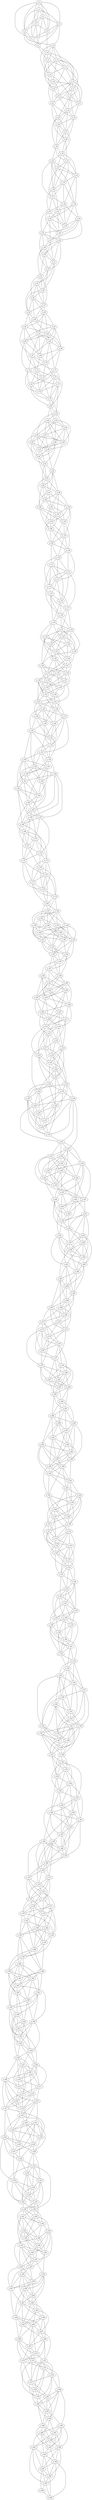 graph grafoBarabasi_500_7  {
n_0;
n_1;
n_2;
n_3;
n_4;
n_5;
n_6;
n_7;
n_8;
n_9;
n_10;
n_11;
n_12;
n_13;
n_14;
n_15;
n_16;
n_17;
n_18;
n_19;
n_20;
n_21;
n_22;
n_23;
n_24;
n_25;
n_26;
n_27;
n_28;
n_29;
n_30;
n_31;
n_32;
n_33;
n_34;
n_35;
n_36;
n_37;
n_38;
n_39;
n_40;
n_41;
n_42;
n_43;
n_44;
n_45;
n_46;
n_47;
n_48;
n_49;
n_50;
n_51;
n_52;
n_53;
n_54;
n_55;
n_56;
n_57;
n_58;
n_59;
n_60;
n_61;
n_62;
n_63;
n_64;
n_65;
n_66;
n_67;
n_68;
n_69;
n_70;
n_71;
n_72;
n_73;
n_74;
n_75;
n_76;
n_77;
n_78;
n_79;
n_80;
n_81;
n_82;
n_83;
n_84;
n_85;
n_86;
n_87;
n_88;
n_89;
n_90;
n_91;
n_92;
n_93;
n_94;
n_95;
n_96;
n_97;
n_98;
n_99;
n_100;
n_101;
n_102;
n_103;
n_104;
n_105;
n_106;
n_107;
n_108;
n_109;
n_110;
n_111;
n_112;
n_113;
n_114;
n_115;
n_116;
n_117;
n_118;
n_119;
n_120;
n_121;
n_122;
n_123;
n_124;
n_125;
n_126;
n_127;
n_128;
n_129;
n_130;
n_131;
n_132;
n_133;
n_134;
n_135;
n_136;
n_137;
n_138;
n_139;
n_140;
n_141;
n_142;
n_143;
n_144;
n_145;
n_146;
n_147;
n_148;
n_149;
n_150;
n_151;
n_152;
n_153;
n_154;
n_155;
n_156;
n_157;
n_158;
n_159;
n_160;
n_161;
n_162;
n_163;
n_164;
n_165;
n_166;
n_167;
n_168;
n_169;
n_170;
n_171;
n_172;
n_173;
n_174;
n_175;
n_176;
n_177;
n_178;
n_179;
n_180;
n_181;
n_182;
n_183;
n_184;
n_185;
n_186;
n_187;
n_188;
n_189;
n_190;
n_191;
n_192;
n_193;
n_194;
n_195;
n_196;
n_197;
n_198;
n_199;
n_200;
n_201;
n_202;
n_203;
n_204;
n_205;
n_206;
n_207;
n_208;
n_209;
n_210;
n_211;
n_212;
n_213;
n_214;
n_215;
n_216;
n_217;
n_218;
n_219;
n_220;
n_221;
n_222;
n_223;
n_224;
n_225;
n_226;
n_227;
n_228;
n_229;
n_230;
n_231;
n_232;
n_233;
n_234;
n_235;
n_236;
n_237;
n_238;
n_239;
n_240;
n_241;
n_242;
n_243;
n_244;
n_245;
n_246;
n_247;
n_248;
n_249;
n_250;
n_251;
n_252;
n_253;
n_254;
n_255;
n_256;
n_257;
n_258;
n_259;
n_260;
n_261;
n_262;
n_263;
n_264;
n_265;
n_266;
n_267;
n_268;
n_269;
n_270;
n_271;
n_272;
n_273;
n_274;
n_275;
n_276;
n_277;
n_278;
n_279;
n_280;
n_281;
n_282;
n_283;
n_284;
n_285;
n_286;
n_287;
n_288;
n_289;
n_290;
n_291;
n_292;
n_293;
n_294;
n_295;
n_296;
n_297;
n_298;
n_299;
n_300;
n_301;
n_302;
n_303;
n_304;
n_305;
n_306;
n_307;
n_308;
n_309;
n_310;
n_311;
n_312;
n_313;
n_314;
n_315;
n_316;
n_317;
n_318;
n_319;
n_320;
n_321;
n_322;
n_323;
n_324;
n_325;
n_326;
n_327;
n_328;
n_329;
n_330;
n_331;
n_332;
n_333;
n_334;
n_335;
n_336;
n_337;
n_338;
n_339;
n_340;
n_341;
n_342;
n_343;
n_344;
n_345;
n_346;
n_347;
n_348;
n_349;
n_350;
n_351;
n_352;
n_353;
n_354;
n_355;
n_356;
n_357;
n_358;
n_359;
n_360;
n_361;
n_362;
n_363;
n_364;
n_365;
n_366;
n_367;
n_368;
n_369;
n_370;
n_371;
n_372;
n_373;
n_374;
n_375;
n_376;
n_377;
n_378;
n_379;
n_380;
n_381;
n_382;
n_383;
n_384;
n_385;
n_386;
n_387;
n_388;
n_389;
n_390;
n_391;
n_392;
n_393;
n_394;
n_395;
n_396;
n_397;
n_398;
n_399;
n_400;
n_401;
n_402;
n_403;
n_404;
n_405;
n_406;
n_407;
n_408;
n_409;
n_410;
n_411;
n_412;
n_413;
n_414;
n_415;
n_416;
n_417;
n_418;
n_419;
n_420;
n_421;
n_422;
n_423;
n_424;
n_425;
n_426;
n_427;
n_428;
n_429;
n_430;
n_431;
n_432;
n_433;
n_434;
n_435;
n_436;
n_437;
n_438;
n_439;
n_440;
n_441;
n_442;
n_443;
n_444;
n_445;
n_446;
n_447;
n_448;
n_449;
n_450;
n_451;
n_452;
n_453;
n_454;
n_455;
n_456;
n_457;
n_458;
n_459;
n_460;
n_461;
n_462;
n_463;
n_464;
n_465;
n_466;
n_467;
n_468;
n_469;
n_470;
n_471;
n_472;
n_473;
n_474;
n_475;
n_476;
n_477;
n_478;
n_479;
n_480;
n_481;
n_482;
n_483;
n_484;
n_485;
n_486;
n_487;
n_488;
n_489;
n_490;
n_491;
n_492;
n_493;
n_494;
n_495;
n_496;
n_497;
n_498;
n_499;
n_0 -- n_1;
n_0 -- n_2;
n_0 -- n_3;
n_0 -- n_4;
n_0 -- n_5;
n_0 -- n_6;
n_0 -- n_7;
n_1 -- n_2;
n_1 -- n_3;
n_1 -- n_4;
n_1 -- n_5;
n_1 -- n_6;
n_1 -- n_7;
n_2 -- n_3;
n_2 -- n_4;
n_2 -- n_5;
n_2 -- n_6;
n_2 -- n_8;
n_3 -- n_5;
n_3 -- n_6;
n_3 -- n_7;
n_3 -- n_8;
n_4 -- n_6;
n_4 -- n_7;
n_4 -- n_8;
n_4 -- n_9;
n_5 -- n_7;
n_5 -- n_8;
n_5 -- n_9;
n_6 -- n_7;
n_6 -- n_10;
n_7 -- n_8;
n_8 -- n_10;
n_8 -- n_11;
n_9 -- n_10;
n_9 -- n_11;
n_9 -- n_12;
n_9 -- n_13;
n_9 -- n_14;
n_10 -- n_11;
n_10 -- n_12;
n_10 -- n_14;
n_10 -- n_15;
n_11 -- n_13;
n_11 -- n_14;
n_11 -- n_16;
n_11 -- n_17;
n_12 -- n_13;
n_12 -- n_15;
n_12 -- n_16;
n_12 -- n_17;
n_12 -- n_18;
n_13 -- n_14;
n_13 -- n_15;
n_13 -- n_18;
n_13 -- n_19;
n_14 -- n_16;
n_14 -- n_18;
n_14 -- n_19;
n_15 -- n_17;
n_15 -- n_18;
n_15 -- n_20;
n_15 -- n_21;
n_16 -- n_18;
n_16 -- n_20;
n_16 -- n_21;
n_16 -- n_22;
n_17 -- n_19;
n_17 -- n_20;
n_17 -- n_21;
n_17 -- n_22;
n_18 -- n_20;
n_18 -- n_22;
n_19 -- n_21;
n_19 -- n_23;
n_19 -- n_24;
n_19 -- n_25;
n_20 -- n_21;
n_20 -- n_22;
n_20 -- n_23;
n_21 -- n_23;
n_21 -- n_24;
n_22 -- n_24;
n_22 -- n_25;
n_22 -- n_26;
n_23 -- n_24;
n_23 -- n_25;
n_23 -- n_26;
n_23 -- n_27;
n_24 -- n_26;
n_24 -- n_27;
n_24 -- n_28;
n_25 -- n_26;
n_25 -- n_27;
n_25 -- n_28;
n_25 -- n_29;
n_26 -- n_27;
n_26 -- n_28;
n_26 -- n_29;
n_27 -- n_28;
n_27 -- n_29;
n_27 -- n_30;
n_28 -- n_29;
n_28 -- n_30;
n_28 -- n_31;
n_29 -- n_30;
n_29 -- n_31;
n_29 -- n_32;
n_30 -- n_31;
n_30 -- n_32;
n_30 -- n_33;
n_30 -- n_34;
n_31 -- n_33;
n_31 -- n_34;
n_31 -- n_35;
n_31 -- n_36;
n_32 -- n_33;
n_32 -- n_34;
n_32 -- n_35;
n_32 -- n_36;
n_32 -- n_37;
n_33 -- n_34;
n_33 -- n_36;
n_33 -- n_37;
n_33 -- n_38;
n_34 -- n_35;
n_34 -- n_38;
n_34 -- n_39;
n_35 -- n_36;
n_35 -- n_37;
n_35 -- n_38;
n_35 -- n_39;
n_36 -- n_37;
n_36 -- n_40;
n_36 -- n_41;
n_37 -- n_39;
n_37 -- n_40;
n_37 -- n_41;
n_38 -- n_41;
n_38 -- n_42;
n_38 -- n_43;
n_38 -- n_44;
n_39 -- n_40;
n_39 -- n_41;
n_39 -- n_43;
n_39 -- n_44;
n_40 -- n_42;
n_40 -- n_44;
n_40 -- n_45;
n_40 -- n_46;
n_41 -- n_42;
n_41 -- n_44;
n_41 -- n_46;
n_42 -- n_44;
n_42 -- n_45;
n_42 -- n_46;
n_42 -- n_47;
n_43 -- n_44;
n_43 -- n_45;
n_43 -- n_46;
n_43 -- n_47;
n_43 -- n_48;
n_44 -- n_46;
n_45 -- n_47;
n_45 -- n_48;
n_45 -- n_49;
n_45 -- n_50;
n_46 -- n_47;
n_46 -- n_48;
n_47 -- n_49;
n_47 -- n_50;
n_47 -- n_51;
n_48 -- n_49;
n_48 -- n_50;
n_48 -- n_51;
n_48 -- n_52;
n_49 -- n_50;
n_49 -- n_51;
n_49 -- n_52;
n_49 -- n_53;
n_50 -- n_51;
n_50 -- n_52;
n_50 -- n_53;
n_51 -- n_52;
n_51 -- n_54;
n_51 -- n_55;
n_52 -- n_53;
n_52 -- n_54;
n_52 -- n_55;
n_53 -- n_54;
n_53 -- n_55;
n_53 -- n_56;
n_53 -- n_57;
n_54 -- n_55;
n_54 -- n_56;
n_54 -- n_57;
n_54 -- n_58;
n_55 -- n_56;
n_55 -- n_57;
n_55 -- n_58;
n_56 -- n_57;
n_56 -- n_58;
n_56 -- n_59;
n_56 -- n_60;
n_57 -- n_58;
n_57 -- n_59;
n_57 -- n_60;
n_58 -- n_60;
n_58 -- n_61;
n_58 -- n_62;
n_59 -- n_60;
n_59 -- n_61;
n_59 -- n_62;
n_59 -- n_63;
n_59 -- n_64;
n_60 -- n_62;
n_60 -- n_63;
n_60 -- n_64;
n_61 -- n_65;
n_61 -- n_66;
n_61 -- n_67;
n_61 -- n_68;
n_61 -- n_69;
n_62 -- n_64;
n_62 -- n_67;
n_62 -- n_68;
n_62 -- n_69;
n_63 -- n_64;
n_63 -- n_65;
n_63 -- n_66;
n_63 -- n_68;
n_63 -- n_69;
n_64 -- n_65;
n_64 -- n_66;
n_64 -- n_68;
n_65 -- n_66;
n_65 -- n_67;
n_65 -- n_70;
n_65 -- n_71;
n_66 -- n_69;
n_66 -- n_70;
n_66 -- n_71;
n_67 -- n_70;
n_67 -- n_71;
n_67 -- n_72;
n_67 -- n_73;
n_68 -- n_69;
n_68 -- n_72;
n_68 -- n_73;
n_69 -- n_70;
n_69 -- n_72;
n_70 -- n_73;
n_70 -- n_74;
n_70 -- n_75;
n_71 -- n_74;
n_71 -- n_75;
n_71 -- n_76;
n_71 -- n_77;
n_72 -- n_74;
n_72 -- n_75;
n_72 -- n_76;
n_72 -- n_78;
n_73 -- n_74;
n_73 -- n_76;
n_73 -- n_77;
n_73 -- n_78;
n_74 -- n_76;
n_74 -- n_78;
n_74 -- n_79;
n_75 -- n_77;
n_75 -- n_78;
n_75 -- n_79;
n_75 -- n_80;
n_76 -- n_78;
n_76 -- n_79;
n_76 -- n_80;
n_77 -- n_78;
n_77 -- n_79;
n_77 -- n_80;
n_77 -- n_81;
n_78 -- n_79;
n_79 -- n_80;
n_79 -- n_81;
n_80 -- n_81;
n_80 -- n_82;
n_80 -- n_83;
n_81 -- n_82;
n_81 -- n_83;
n_81 -- n_84;
n_81 -- n_85;
n_82 -- n_85;
n_82 -- n_86;
n_82 -- n_87;
n_82 -- n_88;
n_82 -- n_89;
n_83 -- n_84;
n_83 -- n_85;
n_83 -- n_86;
n_83 -- n_87;
n_83 -- n_89;
n_84 -- n_88;
n_84 -- n_89;
n_84 -- n_90;
n_84 -- n_91;
n_84 -- n_92;
n_85 -- n_86;
n_85 -- n_87;
n_85 -- n_89;
n_85 -- n_90;
n_86 -- n_90;
n_86 -- n_91;
n_86 -- n_92;
n_86 -- n_93;
n_87 -- n_88;
n_87 -- n_89;
n_87 -- n_90;
n_87 -- n_91;
n_88 -- n_90;
n_88 -- n_91;
n_88 -- n_92;
n_88 -- n_93;
n_89 -- n_91;
n_89 -- n_94;
n_90 -- n_92;
n_90 -- n_94;
n_91 -- n_92;
n_91 -- n_93;
n_92 -- n_93;
n_92 -- n_95;
n_93 -- n_94;
n_93 -- n_95;
n_93 -- n_96;
n_94 -- n_95;
n_94 -- n_96;
n_94 -- n_97;
n_94 -- n_98;
n_95 -- n_96;
n_95 -- n_97;
n_95 -- n_98;
n_95 -- n_99;
n_96 -- n_97;
n_96 -- n_98;
n_96 -- n_99;
n_96 -- n_100;
n_97 -- n_99;
n_97 -- n_100;
n_97 -- n_101;
n_97 -- n_102;
n_98 -- n_99;
n_98 -- n_101;
n_98 -- n_102;
n_98 -- n_103;
n_99 -- n_100;
n_99 -- n_101;
n_99 -- n_102;
n_100 -- n_103;
n_100 -- n_104;
n_100 -- n_105;
n_100 -- n_106;
n_101 -- n_103;
n_101 -- n_104;
n_101 -- n_105;
n_101 -- n_106;
n_102 -- n_103;
n_102 -- n_104;
n_102 -- n_105;
n_102 -- n_107;
n_103 -- n_104;
n_103 -- n_105;
n_103 -- n_106;
n_104 -- n_106;
n_104 -- n_107;
n_104 -- n_108;
n_105 -- n_107;
n_105 -- n_108;
n_105 -- n_109;
n_106 -- n_107;
n_106 -- n_108;
n_106 -- n_109;
n_107 -- n_108;
n_107 -- n_109;
n_107 -- n_110;
n_108 -- n_109;
n_108 -- n_110;
n_108 -- n_111;
n_109 -- n_110;
n_109 -- n_112;
n_109 -- n_113;
n_110 -- n_111;
n_110 -- n_112;
n_110 -- n_113;
n_110 -- n_114;
n_111 -- n_112;
n_111 -- n_113;
n_111 -- n_114;
n_111 -- n_115;
n_111 -- n_116;
n_112 -- n_113;
n_112 -- n_114;
n_112 -- n_116;
n_112 -- n_117;
n_113 -- n_114;
n_113 -- n_115;
n_113 -- n_116;
n_114 -- n_115;
n_114 -- n_117;
n_114 -- n_118;
n_115 -- n_116;
n_115 -- n_117;
n_115 -- n_118;
n_115 -- n_119;
n_116 -- n_117;
n_116 -- n_118;
n_116 -- n_119;
n_117 -- n_118;
n_117 -- n_120;
n_117 -- n_121;
n_118 -- n_119;
n_118 -- n_120;
n_118 -- n_121;
n_119 -- n_120;
n_119 -- n_122;
n_119 -- n_123;
n_119 -- n_124;
n_120 -- n_123;
n_120 -- n_124;
n_120 -- n_125;
n_120 -- n_126;
n_121 -- n_122;
n_121 -- n_123;
n_121 -- n_124;
n_121 -- n_125;
n_121 -- n_126;
n_122 -- n_125;
n_122 -- n_127;
n_122 -- n_128;
n_122 -- n_129;
n_122 -- n_130;
n_123 -- n_124;
n_123 -- n_125;
n_123 -- n_126;
n_123 -- n_127;
n_124 -- n_127;
n_124 -- n_128;
n_124 -- n_129;
n_125 -- n_126;
n_125 -- n_127;
n_125 -- n_130;
n_126 -- n_129;
n_126 -- n_130;
n_126 -- n_131;
n_127 -- n_128;
n_127 -- n_130;
n_127 -- n_131;
n_128 -- n_131;
n_128 -- n_132;
n_128 -- n_133;
n_128 -- n_134;
n_129 -- n_132;
n_129 -- n_133;
n_129 -- n_134;
n_129 -- n_135;
n_130 -- n_131;
n_130 -- n_133;
n_130 -- n_134;
n_131 -- n_132;
n_131 -- n_133;
n_131 -- n_134;
n_132 -- n_135;
n_132 -- n_136;
n_132 -- n_137;
n_132 -- n_138;
n_133 -- n_135;
n_133 -- n_136;
n_133 -- n_137;
n_134 -- n_137;
n_134 -- n_138;
n_134 -- n_139;
n_135 -- n_138;
n_135 -- n_139;
n_135 -- n_140;
n_135 -- n_141;
n_136 -- n_138;
n_136 -- n_139;
n_136 -- n_140;
n_136 -- n_141;
n_136 -- n_142;
n_137 -- n_138;
n_137 -- n_139;
n_137 -- n_142;
n_137 -- n_143;
n_138 -- n_140;
n_138 -- n_141;
n_139 -- n_140;
n_139 -- n_141;
n_139 -- n_142;
n_140 -- n_143;
n_140 -- n_144;
n_140 -- n_145;
n_141 -- n_142;
n_141 -- n_143;
n_141 -- n_144;
n_142 -- n_144;
n_142 -- n_145;
n_142 -- n_146;
n_143 -- n_144;
n_143 -- n_146;
n_143 -- n_147;
n_143 -- n_148;
n_144 -- n_147;
n_144 -- n_148;
n_144 -- n_149;
n_145 -- n_146;
n_145 -- n_147;
n_145 -- n_148;
n_145 -- n_149;
n_145 -- n_150;
n_146 -- n_148;
n_146 -- n_149;
n_146 -- n_150;
n_146 -- n_151;
n_147 -- n_149;
n_147 -- n_151;
n_147 -- n_152;
n_147 -- n_153;
n_148 -- n_150;
n_148 -- n_151;
n_148 -- n_152;
n_149 -- n_151;
n_149 -- n_152;
n_149 -- n_153;
n_150 -- n_151;
n_150 -- n_154;
n_150 -- n_155;
n_150 -- n_156;
n_151 -- n_152;
n_151 -- n_154;
n_152 -- n_153;
n_152 -- n_154;
n_152 -- n_155;
n_153 -- n_154;
n_153 -- n_155;
n_153 -- n_156;
n_153 -- n_157;
n_154 -- n_157;
n_154 -- n_158;
n_154 -- n_159;
n_155 -- n_158;
n_155 -- n_159;
n_155 -- n_160;
n_155 -- n_161;
n_156 -- n_157;
n_156 -- n_159;
n_156 -- n_160;
n_156 -- n_161;
n_156 -- n_162;
n_157 -- n_159;
n_157 -- n_160;
n_157 -- n_163;
n_157 -- n_164;
n_158 -- n_160;
n_158 -- n_161;
n_158 -- n_165;
n_158 -- n_166;
n_158 -- n_167;
n_159 -- n_161;
n_159 -- n_162;
n_159 -- n_163;
n_160 -- n_163;
n_160 -- n_164;
n_160 -- n_165;
n_161 -- n_162;
n_161 -- n_163;
n_161 -- n_164;
n_162 -- n_163;
n_162 -- n_166;
n_162 -- n_167;
n_162 -- n_168;
n_163 -- n_164;
n_163 -- n_165;
n_164 -- n_165;
n_164 -- n_167;
n_164 -- n_169;
n_165 -- n_166;
n_165 -- n_167;
n_165 -- n_168;
n_166 -- n_168;
n_166 -- n_169;
n_166 -- n_170;
n_166 -- n_171;
n_167 -- n_168;
n_167 -- n_170;
n_167 -- n_172;
n_168 -- n_169;
n_168 -- n_171;
n_168 -- n_172;
n_169 -- n_170;
n_169 -- n_171;
n_169 -- n_173;
n_169 -- n_174;
n_170 -- n_171;
n_170 -- n_172;
n_170 -- n_173;
n_170 -- n_174;
n_171 -- n_172;
n_171 -- n_174;
n_171 -- n_175;
n_172 -- n_173;
n_172 -- n_174;
n_172 -- n_175;
n_173 -- n_175;
n_173 -- n_176;
n_173 -- n_177;
n_173 -- n_178;
n_174 -- n_176;
n_174 -- n_177;
n_174 -- n_178;
n_175 -- n_176;
n_175 -- n_177;
n_175 -- n_178;
n_175 -- n_179;
n_176 -- n_177;
n_176 -- n_178;
n_176 -- n_179;
n_176 -- n_180;
n_177 -- n_178;
n_177 -- n_179;
n_177 -- n_180;
n_178 -- n_179;
n_178 -- n_180;
n_179 -- n_180;
n_179 -- n_181;
n_179 -- n_182;
n_180 -- n_181;
n_180 -- n_182;
n_180 -- n_183;
n_181 -- n_183;
n_181 -- n_184;
n_181 -- n_185;
n_181 -- n_186;
n_181 -- n_187;
n_182 -- n_183;
n_182 -- n_184;
n_182 -- n_185;
n_182 -- n_186;
n_182 -- n_187;
n_183 -- n_185;
n_183 -- n_186;
n_183 -- n_187;
n_183 -- n_188;
n_184 -- n_188;
n_184 -- n_189;
n_184 -- n_190;
n_184 -- n_191;
n_184 -- n_192;
n_185 -- n_188;
n_185 -- n_189;
n_185 -- n_190;
n_185 -- n_191;
n_186 -- n_188;
n_186 -- n_189;
n_186 -- n_190;
n_186 -- n_191;
n_187 -- n_189;
n_187 -- n_190;
n_187 -- n_192;
n_187 -- n_193;
n_188 -- n_191;
n_188 -- n_192;
n_188 -- n_193;
n_189 -- n_190;
n_189 -- n_192;
n_189 -- n_193;
n_190 -- n_194;
n_190 -- n_195;
n_191 -- n_193;
n_191 -- n_194;
n_191 -- n_195;
n_192 -- n_194;
n_192 -- n_195;
n_192 -- n_196;
n_193 -- n_194;
n_193 -- n_195;
n_193 -- n_196;
n_194 -- n_196;
n_194 -- n_197;
n_194 -- n_198;
n_195 -- n_196;
n_195 -- n_197;
n_195 -- n_198;
n_196 -- n_197;
n_196 -- n_198;
n_196 -- n_199;
n_197 -- n_198;
n_197 -- n_199;
n_197 -- n_200;
n_197 -- n_201;
n_198 -- n_200;
n_198 -- n_201;
n_198 -- n_202;
n_199 -- n_201;
n_199 -- n_202;
n_199 -- n_203;
n_199 -- n_204;
n_199 -- n_205;
n_200 -- n_202;
n_200 -- n_203;
n_200 -- n_204;
n_200 -- n_205;
n_200 -- n_206;
n_201 -- n_202;
n_201 -- n_203;
n_201 -- n_204;
n_201 -- n_205;
n_202 -- n_203;
n_202 -- n_206;
n_202 -- n_207;
n_203 -- n_207;
n_203 -- n_208;
n_203 -- n_209;
n_204 -- n_205;
n_204 -- n_206;
n_204 -- n_207;
n_204 -- n_209;
n_205 -- n_206;
n_205 -- n_208;
n_205 -- n_209;
n_206 -- n_208;
n_206 -- n_210;
n_206 -- n_211;
n_207 -- n_209;
n_207 -- n_210;
n_207 -- n_211;
n_207 -- n_212;
n_208 -- n_209;
n_208 -- n_211;
n_208 -- n_212;
n_208 -- n_213;
n_209 -- n_210;
n_209 -- n_212;
n_210 -- n_213;
n_210 -- n_214;
n_210 -- n_215;
n_210 -- n_216;
n_211 -- n_212;
n_211 -- n_213;
n_211 -- n_214;
n_211 -- n_215;
n_212 -- n_214;
n_212 -- n_216;
n_212 -- n_217;
n_213 -- n_214;
n_213 -- n_216;
n_213 -- n_217;
n_213 -- n_218;
n_214 -- n_215;
n_214 -- n_217;
n_214 -- n_218;
n_215 -- n_218;
n_215 -- n_219;
n_215 -- n_220;
n_215 -- n_221;
n_216 -- n_219;
n_216 -- n_220;
n_216 -- n_221;
n_216 -- n_222;
n_217 -- n_218;
n_217 -- n_219;
n_217 -- n_223;
n_217 -- n_224;
n_218 -- n_219;
n_218 -- n_220;
n_218 -- n_221;
n_219 -- n_220;
n_219 -- n_222;
n_219 -- n_223;
n_220 -- n_221;
n_220 -- n_223;
n_220 -- n_224;
n_221 -- n_222;
n_221 -- n_225;
n_221 -- n_226;
n_222 -- n_224;
n_222 -- n_225;
n_222 -- n_226;
n_222 -- n_227;
n_223 -- n_225;
n_223 -- n_226;
n_223 -- n_227;
n_223 -- n_228;
n_224 -- n_227;
n_224 -- n_229;
n_224 -- n_230;
n_224 -- n_231;
n_225 -- n_228;
n_225 -- n_229;
n_225 -- n_230;
n_225 -- n_231;
n_226 -- n_230;
n_226 -- n_231;
n_226 -- n_232;
n_226 -- n_233;
n_227 -- n_229;
n_227 -- n_231;
n_227 -- n_232;
n_227 -- n_233;
n_228 -- n_229;
n_228 -- n_232;
n_228 -- n_233;
n_228 -- n_234;
n_228 -- n_235;
n_229 -- n_230;
n_229 -- n_232;
n_229 -- n_234;
n_230 -- n_231;
n_230 -- n_232;
n_230 -- n_233;
n_231 -- n_232;
n_231 -- n_233;
n_232 -- n_233;
n_233 -- n_234;
n_234 -- n_235;
n_234 -- n_236;
n_234 -- n_237;
n_234 -- n_238;
n_235 -- n_236;
n_235 -- n_237;
n_235 -- n_238;
n_235 -- n_239;
n_235 -- n_240;
n_236 -- n_239;
n_236 -- n_241;
n_236 -- n_242;
n_236 -- n_243;
n_236 -- n_244;
n_237 -- n_239;
n_237 -- n_240;
n_237 -- n_241;
n_237 -- n_242;
n_237 -- n_243;
n_238 -- n_241;
n_238 -- n_244;
n_238 -- n_245;
n_238 -- n_246;
n_238 -- n_247;
n_239 -- n_240;
n_239 -- n_241;
n_239 -- n_243;
n_239 -- n_244;
n_240 -- n_242;
n_240 -- n_243;
n_240 -- n_244;
n_240 -- n_245;
n_241 -- n_242;
n_241 -- n_243;
n_241 -- n_246;
n_242 -- n_243;
n_242 -- n_247;
n_242 -- n_248;
n_243 -- n_245;
n_244 -- n_246;
n_244 -- n_247;
n_244 -- n_248;
n_245 -- n_247;
n_245 -- n_248;
n_245 -- n_249;
n_245 -- n_250;
n_246 -- n_249;
n_246 -- n_250;
n_246 -- n_251;
n_246 -- n_252;
n_247 -- n_249;
n_247 -- n_250;
n_247 -- n_251;
n_248 -- n_249;
n_248 -- n_250;
n_248 -- n_252;
n_248 -- n_253;
n_249 -- n_250;
n_249 -- n_252;
n_249 -- n_254;
n_250 -- n_252;
n_250 -- n_253;
n_251 -- n_252;
n_251 -- n_253;
n_251 -- n_255;
n_251 -- n_256;
n_251 -- n_257;
n_252 -- n_253;
n_252 -- n_254;
n_253 -- n_255;
n_253 -- n_256;
n_253 -- n_257;
n_254 -- n_257;
n_254 -- n_258;
n_254 -- n_259;
n_254 -- n_260;
n_254 -- n_261;
n_255 -- n_256;
n_255 -- n_257;
n_255 -- n_258;
n_255 -- n_259;
n_255 -- n_260;
n_256 -- n_258;
n_256 -- n_259;
n_256 -- n_260;
n_256 -- n_261;
n_257 -- n_258;
n_257 -- n_259;
n_257 -- n_261;
n_258 -- n_259;
n_258 -- n_262;
n_258 -- n_263;
n_259 -- n_260;
n_259 -- n_262;
n_260 -- n_262;
n_260 -- n_264;
n_260 -- n_265;
n_261 -- n_262;
n_261 -- n_263;
n_261 -- n_264;
n_261 -- n_265;
n_262 -- n_263;
n_262 -- n_264;
n_262 -- n_265;
n_263 -- n_264;
n_263 -- n_266;
n_263 -- n_267;
n_263 -- n_268;
n_264 -- n_265;
n_264 -- n_266;
n_264 -- n_267;
n_265 -- n_266;
n_265 -- n_268;
n_265 -- n_269;
n_266 -- n_267;
n_266 -- n_268;
n_266 -- n_269;
n_266 -- n_270;
n_267 -- n_269;
n_267 -- n_270;
n_267 -- n_271;
n_267 -- n_272;
n_268 -- n_269;
n_268 -- n_270;
n_268 -- n_271;
n_268 -- n_272;
n_269 -- n_270;
n_269 -- n_271;
n_269 -- n_272;
n_270 -- n_272;
n_270 -- n_273;
n_270 -- n_274;
n_271 -- n_273;
n_271 -- n_274;
n_271 -- n_275;
n_271 -- n_276;
n_272 -- n_274;
n_272 -- n_276;
n_272 -- n_277;
n_273 -- n_274;
n_273 -- n_275;
n_273 -- n_276;
n_273 -- n_277;
n_273 -- n_278;
n_274 -- n_275;
n_274 -- n_276;
n_274 -- n_278;
n_275 -- n_276;
n_275 -- n_277;
n_275 -- n_279;
n_275 -- n_280;
n_276 -- n_277;
n_276 -- n_278;
n_277 -- n_279;
n_277 -- n_281;
n_277 -- n_282;
n_278 -- n_280;
n_278 -- n_281;
n_278 -- n_282;
n_278 -- n_283;
n_279 -- n_280;
n_279 -- n_281;
n_279 -- n_282;
n_279 -- n_283;
n_279 -- n_284;
n_280 -- n_281;
n_280 -- n_282;
n_280 -- n_283;
n_280 -- n_284;
n_281 -- n_283;
n_281 -- n_284;
n_281 -- n_285;
n_282 -- n_283;
n_282 -- n_284;
n_282 -- n_285;
n_283 -- n_285;
n_283 -- n_286;
n_284 -- n_285;
n_284 -- n_286;
n_284 -- n_287;
n_285 -- n_286;
n_285 -- n_287;
n_285 -- n_288;
n_286 -- n_287;
n_286 -- n_288;
n_286 -- n_289;
n_286 -- n_290;
n_287 -- n_288;
n_287 -- n_289;
n_287 -- n_290;
n_287 -- n_291;
n_288 -- n_289;
n_288 -- n_290;
n_288 -- n_292;
n_288 -- n_293;
n_289 -- n_291;
n_289 -- n_292;
n_289 -- n_293;
n_289 -- n_294;
n_290 -- n_291;
n_290 -- n_294;
n_290 -- n_295;
n_290 -- n_296;
n_291 -- n_293;
n_291 -- n_294;
n_291 -- n_295;
n_291 -- n_297;
n_292 -- n_295;
n_292 -- n_297;
n_292 -- n_298;
n_292 -- n_299;
n_292 -- n_300;
n_293 -- n_294;
n_293 -- n_296;
n_293 -- n_297;
n_293 -- n_298;
n_294 -- n_295;
n_294 -- n_296;
n_294 -- n_297;
n_295 -- n_296;
n_295 -- n_297;
n_295 -- n_298;
n_296 -- n_299;
n_296 -- n_300;
n_296 -- n_301;
n_297 -- n_298;
n_297 -- n_299;
n_298 -- n_300;
n_298 -- n_301;
n_298 -- n_302;
n_299 -- n_300;
n_299 -- n_301;
n_299 -- n_302;
n_299 -- n_303;
n_300 -- n_301;
n_300 -- n_302;
n_300 -- n_303;
n_301 -- n_303;
n_301 -- n_304;
n_301 -- n_305;
n_302 -- n_305;
n_302 -- n_306;
n_302 -- n_307;
n_302 -- n_308;
n_303 -- n_304;
n_303 -- n_305;
n_303 -- n_306;
n_303 -- n_308;
n_304 -- n_305;
n_304 -- n_307;
n_304 -- n_308;
n_304 -- n_309;
n_304 -- n_310;
n_305 -- n_306;
n_305 -- n_308;
n_305 -- n_309;
n_306 -- n_307;
n_306 -- n_308;
n_306 -- n_309;
n_306 -- n_310;
n_307 -- n_310;
n_307 -- n_311;
n_307 -- n_312;
n_307 -- n_313;
n_308 -- n_309;
n_308 -- n_310;
n_309 -- n_311;
n_309 -- n_312;
n_309 -- n_313;
n_310 -- n_311;
n_310 -- n_313;
n_310 -- n_314;
n_311 -- n_313;
n_311 -- n_314;
n_311 -- n_315;
n_311 -- n_316;
n_312 -- n_313;
n_312 -- n_314;
n_312 -- n_315;
n_312 -- n_316;
n_312 -- n_317;
n_313 -- n_314;
n_313 -- n_315;
n_314 -- n_316;
n_314 -- n_317;
n_314 -- n_318;
n_315 -- n_316;
n_315 -- n_317;
n_315 -- n_318;
n_315 -- n_319;
n_316 -- n_317;
n_316 -- n_318;
n_316 -- n_319;
n_317 -- n_318;
n_317 -- n_319;
n_317 -- n_320;
n_318 -- n_319;
n_318 -- n_320;
n_318 -- n_321;
n_319 -- n_320;
n_319 -- n_321;
n_319 -- n_322;
n_320 -- n_321;
n_320 -- n_322;
n_320 -- n_323;
n_320 -- n_324;
n_321 -- n_322;
n_321 -- n_323;
n_321 -- n_324;
n_321 -- n_325;
n_322 -- n_323;
n_322 -- n_324;
n_322 -- n_325;
n_322 -- n_326;
n_323 -- n_324;
n_323 -- n_325;
n_323 -- n_327;
n_323 -- n_328;
n_324 -- n_325;
n_324 -- n_326;
n_324 -- n_327;
n_325 -- n_327;
n_325 -- n_328;
n_325 -- n_329;
n_326 -- n_327;
n_326 -- n_328;
n_326 -- n_329;
n_326 -- n_330;
n_326 -- n_331;
n_327 -- n_329;
n_327 -- n_330;
n_327 -- n_332;
n_328 -- n_329;
n_328 -- n_330;
n_328 -- n_331;
n_328 -- n_332;
n_329 -- n_330;
n_329 -- n_331;
n_329 -- n_332;
n_330 -- n_331;
n_330 -- n_332;
n_330 -- n_333;
n_331 -- n_332;
n_331 -- n_333;
n_331 -- n_334;
n_332 -- n_333;
n_332 -- n_334;
n_333 -- n_334;
n_333 -- n_335;
n_333 -- n_336;
n_333 -- n_337;
n_334 -- n_335;
n_334 -- n_336;
n_334 -- n_337;
n_334 -- n_338;
n_335 -- n_336;
n_335 -- n_338;
n_335 -- n_339;
n_335 -- n_340;
n_335 -- n_341;
n_336 -- n_337;
n_336 -- n_340;
n_336 -- n_341;
n_336 -- n_342;
n_337 -- n_338;
n_337 -- n_342;
n_337 -- n_343;
n_337 -- n_344;
n_338 -- n_339;
n_338 -- n_340;
n_338 -- n_341;
n_338 -- n_342;
n_339 -- n_341;
n_339 -- n_343;
n_339 -- n_344;
n_339 -- n_345;
n_339 -- n_346;
n_340 -- n_345;
n_340 -- n_346;
n_340 -- n_347;
n_340 -- n_348;
n_341 -- n_342;
n_341 -- n_344;
n_341 -- n_346;
n_342 -- n_344;
n_342 -- n_346;
n_342 -- n_347;
n_343 -- n_345;
n_343 -- n_347;
n_343 -- n_348;
n_343 -- n_349;
n_343 -- n_350;
n_344 -- n_346;
n_344 -- n_348;
n_344 -- n_349;
n_345 -- n_347;
n_345 -- n_349;
n_345 -- n_350;
n_345 -- n_351;
n_346 -- n_347;
n_346 -- n_348;
n_347 -- n_349;
n_347 -- n_351;
n_348 -- n_349;
n_348 -- n_350;
n_348 -- n_351;
n_349 -- n_350;
n_349 -- n_351;
n_350 -- n_352;
n_350 -- n_353;
n_350 -- n_354;
n_351 -- n_352;
n_351 -- n_353;
n_351 -- n_354;
n_352 -- n_353;
n_352 -- n_354;
n_352 -- n_355;
n_352 -- n_356;
n_352 -- n_357;
n_353 -- n_354;
n_353 -- n_355;
n_353 -- n_356;
n_353 -- n_357;
n_354 -- n_355;
n_354 -- n_356;
n_354 -- n_358;
n_355 -- n_356;
n_355 -- n_359;
n_355 -- n_360;
n_355 -- n_361;
n_356 -- n_357;
n_356 -- n_358;
n_356 -- n_359;
n_357 -- n_358;
n_357 -- n_359;
n_357 -- n_360;
n_357 -- n_361;
n_358 -- n_361;
n_358 -- n_362;
n_358 -- n_363;
n_358 -- n_364;
n_359 -- n_360;
n_359 -- n_363;
n_359 -- n_364;
n_359 -- n_365;
n_360 -- n_361;
n_360 -- n_362;
n_360 -- n_363;
n_360 -- n_364;
n_361 -- n_363;
n_361 -- n_366;
n_361 -- n_367;
n_362 -- n_366;
n_362 -- n_367;
n_362 -- n_368;
n_362 -- n_369;
n_362 -- n_370;
n_363 -- n_364;
n_363 -- n_366;
n_363 -- n_367;
n_364 -- n_365;
n_364 -- n_366;
n_364 -- n_367;
n_365 -- n_366;
n_365 -- n_368;
n_365 -- n_369;
n_365 -- n_371;
n_365 -- n_372;
n_366 -- n_367;
n_366 -- n_368;
n_367 -- n_368;
n_367 -- n_369;
n_368 -- n_369;
n_368 -- n_370;
n_368 -- n_371;
n_369 -- n_370;
n_369 -- n_371;
n_369 -- n_372;
n_370 -- n_372;
n_370 -- n_373;
n_370 -- n_374;
n_370 -- n_375;
n_371 -- n_372;
n_371 -- n_373;
n_371 -- n_374;
n_371 -- n_375;
n_372 -- n_373;
n_372 -- n_374;
n_372 -- n_375;
n_373 -- n_376;
n_373 -- n_377;
n_373 -- n_378;
n_373 -- n_379;
n_374 -- n_375;
n_374 -- n_376;
n_374 -- n_377;
n_374 -- n_378;
n_375 -- n_376;
n_375 -- n_378;
n_375 -- n_379;
n_376 -- n_378;
n_376 -- n_379;
n_376 -- n_380;
n_376 -- n_381;
n_377 -- n_379;
n_377 -- n_380;
n_377 -- n_381;
n_377 -- n_382;
n_377 -- n_383;
n_378 -- n_380;
n_378 -- n_382;
n_378 -- n_383;
n_379 -- n_381;
n_379 -- n_383;
n_379 -- n_384;
n_380 -- n_383;
n_380 -- n_384;
n_380 -- n_385;
n_380 -- n_386;
n_381 -- n_382;
n_381 -- n_384;
n_381 -- n_385;
n_381 -- n_386;
n_382 -- n_383;
n_382 -- n_384;
n_382 -- n_385;
n_382 -- n_386;
n_383 -- n_385;
n_383 -- n_387;
n_384 -- n_387;
n_384 -- n_388;
n_384 -- n_389;
n_385 -- n_386;
n_385 -- n_387;
n_385 -- n_389;
n_386 -- n_387;
n_386 -- n_389;
n_386 -- n_390;
n_387 -- n_388;
n_387 -- n_390;
n_387 -- n_391;
n_388 -- n_390;
n_388 -- n_391;
n_388 -- n_392;
n_388 -- n_393;
n_388 -- n_394;
n_389 -- n_391;
n_389 -- n_392;
n_389 -- n_393;
n_389 -- n_394;
n_390 -- n_391;
n_390 -- n_392;
n_390 -- n_394;
n_390 -- n_395;
n_391 -- n_395;
n_391 -- n_396;
n_391 -- n_397;
n_392 -- n_393;
n_392 -- n_394;
n_392 -- n_395;
n_392 -- n_396;
n_393 -- n_396;
n_393 -- n_397;
n_393 -- n_398;
n_393 -- n_399;
n_394 -- n_395;
n_394 -- n_397;
n_394 -- n_398;
n_395 -- n_396;
n_395 -- n_399;
n_395 -- n_400;
n_396 -- n_397;
n_396 -- n_398;
n_396 -- n_400;
n_397 -- n_399;
n_397 -- n_401;
n_397 -- n_402;
n_398 -- n_401;
n_398 -- n_402;
n_398 -- n_403;
n_398 -- n_404;
n_399 -- n_400;
n_399 -- n_401;
n_399 -- n_402;
n_399 -- n_403;
n_400 -- n_401;
n_400 -- n_402;
n_400 -- n_403;
n_400 -- n_404;
n_401 -- n_402;
n_401 -- n_405;
n_401 -- n_406;
n_402 -- n_403;
n_402 -- n_404;
n_403 -- n_404;
n_403 -- n_405;
n_403 -- n_406;
n_404 -- n_405;
n_404 -- n_406;
n_404 -- n_407;
n_405 -- n_407;
n_405 -- n_408;
n_405 -- n_409;
n_405 -- n_410;
n_406 -- n_408;
n_406 -- n_410;
n_406 -- n_411;
n_406 -- n_412;
n_407 -- n_408;
n_407 -- n_410;
n_407 -- n_411;
n_407 -- n_412;
n_407 -- n_413;
n_408 -- n_409;
n_408 -- n_410;
n_408 -- n_411;
n_408 -- n_414;
n_409 -- n_412;
n_409 -- n_415;
n_409 -- n_416;
n_409 -- n_417;
n_409 -- n_418;
n_410 -- n_411;
n_410 -- n_412;
n_410 -- n_413;
n_411 -- n_413;
n_411 -- n_414;
n_411 -- n_415;
n_412 -- n_413;
n_412 -- n_414;
n_412 -- n_416;
n_413 -- n_416;
n_413 -- n_417;
n_413 -- n_418;
n_414 -- n_415;
n_414 -- n_416;
n_414 -- n_417;
n_414 -- n_418;
n_415 -- n_418;
n_415 -- n_419;
n_415 -- n_420;
n_415 -- n_421;
n_416 -- n_417;
n_416 -- n_418;
n_416 -- n_419;
n_417 -- n_422;
n_417 -- n_423;
n_417 -- n_424;
n_418 -- n_419;
n_418 -- n_420;
n_419 -- n_420;
n_419 -- n_422;
n_419 -- n_423;
n_419 -- n_424;
n_420 -- n_423;
n_420 -- n_424;
n_420 -- n_425;
n_420 -- n_426;
n_421 -- n_423;
n_421 -- n_424;
n_421 -- n_425;
n_421 -- n_426;
n_421 -- n_427;
n_421 -- n_428;
n_422 -- n_425;
n_422 -- n_426;
n_422 -- n_427;
n_422 -- n_429;
n_422 -- n_430;
n_423 -- n_424;
n_423 -- n_425;
n_423 -- n_427;
n_424 -- n_426;
n_424 -- n_428;
n_425 -- n_427;
n_425 -- n_428;
n_425 -- n_429;
n_426 -- n_427;
n_426 -- n_428;
n_426 -- n_429;
n_427 -- n_429;
n_427 -- n_430;
n_428 -- n_431;
n_428 -- n_432;
n_428 -- n_433;
n_429 -- n_430;
n_429 -- n_431;
n_429 -- n_432;
n_430 -- n_434;
n_430 -- n_435;
n_430 -- n_436;
n_430 -- n_437;
n_431 -- n_432;
n_431 -- n_433;
n_431 -- n_434;
n_431 -- n_436;
n_431 -- n_438;
n_432 -- n_433;
n_432 -- n_434;
n_432 -- n_435;
n_432 -- n_436;
n_433 -- n_434;
n_433 -- n_435;
n_433 -- n_437;
n_433 -- n_439;
n_434 -- n_435;
n_434 -- n_436;
n_434 -- n_437;
n_435 -- n_436;
n_435 -- n_437;
n_435 -- n_438;
n_436 -- n_438;
n_436 -- n_439;
n_437 -- n_438;
n_437 -- n_439;
n_437 -- n_440;
n_438 -- n_440;
n_438 -- n_441;
n_438 -- n_442;
n_439 -- n_440;
n_439 -- n_441;
n_439 -- n_442;
n_439 -- n_443;
n_440 -- n_442;
n_440 -- n_443;
n_440 -- n_444;
n_440 -- n_445;
n_441 -- n_442;
n_441 -- n_443;
n_441 -- n_445;
n_441 -- n_446;
n_441 -- n_447;
n_442 -- n_444;
n_442 -- n_445;
n_442 -- n_446;
n_443 -- n_445;
n_443 -- n_446;
n_443 -- n_447;
n_443 -- n_448;
n_444 -- n_446;
n_444 -- n_448;
n_444 -- n_449;
n_444 -- n_450;
n_444 -- n_451;
n_445 -- n_448;
n_445 -- n_449;
n_445 -- n_450;
n_446 -- n_448;
n_446 -- n_450;
n_446 -- n_452;
n_447 -- n_449;
n_447 -- n_450;
n_447 -- n_451;
n_447 -- n_452;
n_447 -- n_453;
n_448 -- n_449;
n_448 -- n_450;
n_448 -- n_451;
n_449 -- n_451;
n_449 -- n_452;
n_449 -- n_453;
n_450 -- n_453;
n_450 -- n_454;
n_451 -- n_452;
n_451 -- n_453;
n_451 -- n_454;
n_452 -- n_455;
n_452 -- n_456;
n_452 -- n_457;
n_453 -- n_455;
n_453 -- n_456;
n_453 -- n_457;
n_454 -- n_456;
n_454 -- n_457;
n_454 -- n_458;
n_454 -- n_459;
n_454 -- n_460;
n_455 -- n_456;
n_455 -- n_457;
n_455 -- n_458;
n_455 -- n_459;
n_455 -- n_460;
n_456 -- n_457;
n_456 -- n_458;
n_456 -- n_459;
n_457 -- n_461;
n_457 -- n_462;
n_458 -- n_459;
n_458 -- n_460;
n_458 -- n_461;
n_458 -- n_462;
n_459 -- n_460;
n_459 -- n_461;
n_459 -- n_463;
n_460 -- n_463;
n_460 -- n_464;
n_460 -- n_465;
n_461 -- n_462;
n_461 -- n_463;
n_461 -- n_464;
n_461 -- n_465;
n_462 -- n_465;
n_462 -- n_466;
n_462 -- n_467;
n_462 -- n_468;
n_463 -- n_464;
n_463 -- n_465;
n_463 -- n_466;
n_463 -- n_467;
n_464 -- n_465;
n_464 -- n_466;
n_464 -- n_467;
n_464 -- n_469;
n_465 -- n_468;
n_465 -- n_469;
n_466 -- n_467;
n_466 -- n_468;
n_466 -- n_470;
n_466 -- n_471;
n_467 -- n_469;
n_467 -- n_470;
n_467 -- n_472;
n_468 -- n_470;
n_468 -- n_471;
n_468 -- n_473;
n_468 -- n_474;
n_469 -- n_470;
n_469 -- n_471;
n_469 -- n_472;
n_469 -- n_473;
n_470 -- n_471;
n_470 -- n_473;
n_470 -- n_474;
n_471 -- n_472;
n_471 -- n_473;
n_471 -- n_474;
n_472 -- n_475;
n_472 -- n_476;
n_472 -- n_477;
n_472 -- n_478;
n_473 -- n_475;
n_473 -- n_477;
n_473 -- n_478;
n_474 -- n_475;
n_474 -- n_476;
n_474 -- n_477;
n_474 -- n_479;
n_475 -- n_476;
n_475 -- n_478;
n_475 -- n_479;
n_475 -- n_480;
n_476 -- n_477;
n_476 -- n_479;
n_476 -- n_480;
n_476 -- n_481;
n_477 -- n_478;
n_477 -- n_479;
n_477 -- n_481;
n_478 -- n_479;
n_478 -- n_481;
n_478 -- n_482;
n_479 -- n_482;
n_479 -- n_483;
n_480 -- n_481;
n_480 -- n_482;
n_480 -- n_483;
n_480 -- n_484;
n_480 -- n_485;
n_481 -- n_482;
n_481 -- n_483;
n_481 -- n_484;
n_482 -- n_483;
n_482 -- n_484;
n_482 -- n_486;
n_483 -- n_484;
n_483 -- n_485;
n_483 -- n_486;
n_484 -- n_486;
n_484 -- n_487;
n_484 -- n_488;
n_485 -- n_487;
n_485 -- n_488;
n_485 -- n_489;
n_485 -- n_490;
n_485 -- n_491;
n_486 -- n_487;
n_486 -- n_488;
n_486 -- n_489;
n_486 -- n_491;
n_487 -- n_489;
n_487 -- n_490;
n_487 -- n_491;
n_487 -- n_492;
n_488 -- n_489;
n_488 -- n_491;
n_488 -- n_492;
n_488 -- n_493;
n_489 -- n_490;
n_489 -- n_491;
n_489 -- n_492;
n_490 -- n_493;
n_490 -- n_494;
n_490 -- n_495;
n_490 -- n_496;
n_491 -- n_493;
n_491 -- n_494;
n_492 -- n_493;
n_492 -- n_495;
n_492 -- n_496;
n_492 -- n_497;
n_493 -- n_494;
n_493 -- n_495;
n_493 -- n_496;
n_494 -- n_495;
n_494 -- n_496;
n_494 -- n_497;
n_494 -- n_498;
n_495 -- n_496;
n_495 -- n_497;
n_495 -- n_499;
n_496 -- n_497;
n_496 -- n_498;
n_497 -- n_498;
n_497 -- n_499;
n_499 -- n_498;
}